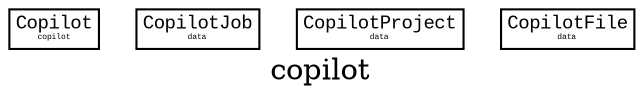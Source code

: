 digraph {
label="copilot";
rankdir="BT";
dpi=600;
ratio="fill";
size="11,16";
margin=0;



// Nodes
Copilot [shape=plain, label=<<table border="0" cellborder="1" cellspacing="0"><tr><td bgcolor="white"><FONT face="Courier New"  POINT-SIZE="9" >Copilot</FONT><br/><FONT face="Courier New"  POINT-SIZE="4" >copilot</FONT></td></tr></table>>]
CopilotJob [shape=plain, label=<<table border="0" cellborder="1" cellspacing="0"><tr><td bgcolor="white"><FONT face="Courier New"  POINT-SIZE="9" >CopilotJob</FONT><br/><FONT face="Courier New"  POINT-SIZE="4" >data</FONT></td></tr></table>>]
CopilotProject [shape=plain, label=<<table border="0" cellborder="1" cellspacing="0"><tr><td bgcolor="white"><FONT face="Courier New"  POINT-SIZE="9" >CopilotProject</FONT><br/><FONT face="Courier New"  POINT-SIZE="4" >data</FONT></td></tr></table>>]
CopilotFile [shape=plain, label=<<table border="0" cellborder="1" cellspacing="0"><tr><td bgcolor="white"><FONT face="Courier New"  POINT-SIZE="9" >CopilotFile</FONT><br/><FONT face="Courier New"  POINT-SIZE="4" >data</FONT></td></tr></table>>]

// Edges

}
